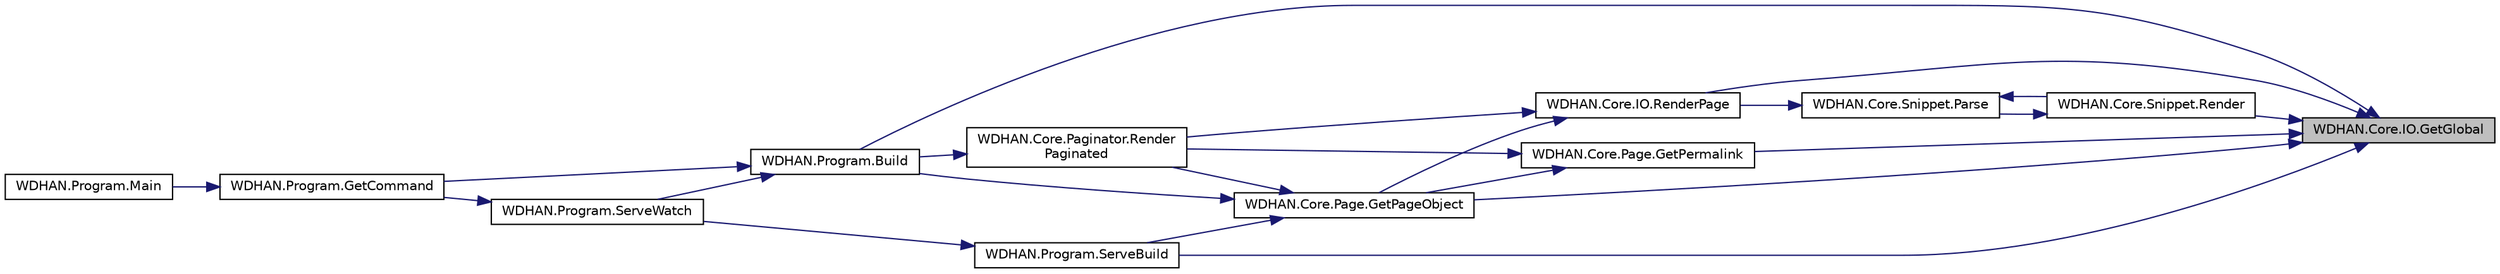 digraph "WDHAN.Core.IO.GetGlobal"
{
 // LATEX_PDF_SIZE
  edge [fontname="Helvetica",fontsize="10",labelfontname="Helvetica",labelfontsize="10"];
  node [fontname="Helvetica",fontsize="10",shape=record];
  rankdir="RL";
  Node1 [label="WDHAN.Core.IO.GetGlobal",height=0.2,width=0.4,color="black", fillcolor="grey75", style="filled", fontcolor="black",tooltip="Get file representing project's Global context"];
  Node1 -> Node2 [dir="back",color="midnightblue",fontsize="10",style="solid",fontname="Helvetica"];
  Node2 [label="WDHAN.Program.Build",height=0.2,width=0.4,color="black", fillcolor="white", style="filled",URL="$class_w_d_h_a_n_1_1_program.html#a39b3a643de124a4b93ba5428a47f2fd5",tooltip="The standard WDHAN build process"];
  Node2 -> Node3 [dir="back",color="midnightblue",fontsize="10",style="solid",fontname="Helvetica"];
  Node3 [label="WDHAN.Program.GetCommand",height=0.2,width=0.4,color="black", fillcolor="white", style="filled",URL="$class_w_d_h_a_n_1_1_program.html#a606b7eaece0f2ec760d7f286220aacbf",tooltip="Perform actions specified by command calls"];
  Node3 -> Node4 [dir="back",color="midnightblue",fontsize="10",style="solid",fontname="Helvetica"];
  Node4 [label="WDHAN.Program.Main",height=0.2,width=0.4,color="black", fillcolor="white", style="filled",URL="$class_w_d_h_a_n_1_1_program.html#a14e480627de46617460535940f6ccd02",tooltip="Handle primary tool information, such as command inputs and current directory"];
  Node2 -> Node5 [dir="back",color="midnightblue",fontsize="10",style="solid",fontname="Helvetica"];
  Node5 [label="WDHAN.Program.ServeWatch",height=0.2,width=0.4,color="black", fillcolor="white", style="filled",URL="$class_w_d_h_a_n_1_1_program.html#a8f7df5ec0b455119b0a036e679fe3ac9",tooltip="Watch the file system for changes (initial component of the serve command)"];
  Node5 -> Node3 [dir="back",color="midnightblue",fontsize="10",style="solid",fontname="Helvetica"];
  Node1 -> Node6 [dir="back",color="midnightblue",fontsize="10",style="solid",fontname="Helvetica"];
  Node6 [label="WDHAN.Core.Page.GetPageObject",height=0.2,width=0.4,color="black", fillcolor="white", style="filled",URL="$class_w_d_h_a_n_1_1_core_1_1_page.html#a292f66b0e00db3129dd8db67c6235599",tooltip="Parses a given page into a JObject"];
  Node6 -> Node2 [dir="back",color="midnightblue",fontsize="10",style="solid",fontname="Helvetica"];
  Node6 -> Node7 [dir="back",color="midnightblue",fontsize="10",style="solid",fontname="Helvetica"];
  Node7 [label="WDHAN.Core.Paginator.Render\lPaginated",height=0.2,width=0.4,color="black", fillcolor="white", style="filled",URL="$class_w_d_h_a_n_1_1_core_1_1_paginator.html#abd6c49a658ae78968a631cc0330e70a2",tooltip="Outputs a paginated version of a page (requires {{ page.paginate }} and {{ page.collection }})"];
  Node7 -> Node2 [dir="back",color="midnightblue",fontsize="10",style="solid",fontname="Helvetica"];
  Node6 -> Node8 [dir="back",color="midnightblue",fontsize="10",style="solid",fontname="Helvetica"];
  Node8 [label="WDHAN.Program.ServeBuild",height=0.2,width=0.4,color="black", fillcolor="white", style="filled",URL="$class_w_d_h_a_n_1_1_program.html#a89a40868dfd12772997b75e186bfd075",tooltip="Rebuild changed files (final component of the serve command)"];
  Node8 -> Node5 [dir="back",color="midnightblue",fontsize="10",style="solid",fontname="Helvetica"];
  Node1 -> Node9 [dir="back",color="midnightblue",fontsize="10",style="solid",fontname="Helvetica"];
  Node9 [label="WDHAN.Core.Page.GetPermalink",height=0.2,width=0.4,color="black", fillcolor="white", style="filled",URL="$class_w_d_h_a_n_1_1_core_1_1_page.html#af7df462e29be7bdd0dec6b76539b3409",tooltip="Parses the permalink using given metadata to generate an output path"];
  Node9 -> Node6 [dir="back",color="midnightblue",fontsize="10",style="solid",fontname="Helvetica"];
  Node9 -> Node7 [dir="back",color="midnightblue",fontsize="10",style="solid",fontname="Helvetica"];
  Node1 -> Node10 [dir="back",color="midnightblue",fontsize="10",style="solid",fontname="Helvetica"];
  Node10 [label="WDHAN.Core.Snippet.Render",height=0.2,width=0.4,color="black", fillcolor="white", style="filled",URL="$class_w_d_h_a_n_1_1_core_1_1_snippet.html#a7e0224d917f9b89fbf1dd86b0ff751af",tooltip="Renders Snippets"];
  Node10 -> Node11 [dir="back",color="midnightblue",fontsize="10",style="solid",fontname="Helvetica"];
  Node11 [label="WDHAN.Core.Snippet.Parse",height=0.2,width=0.4,color="black", fillcolor="white", style="filled",URL="$class_w_d_h_a_n_1_1_core_1_1_snippet.html#ade414a9921aa39851fd7a1c6b51496e0",tooltip="Parses through each {! snippet !} call in a page and evaluates them"];
  Node11 -> Node10 [dir="back",color="midnightblue",fontsize="10",style="solid",fontname="Helvetica"];
  Node11 -> Node12 [dir="back",color="midnightblue",fontsize="10",style="solid",fontname="Helvetica"];
  Node12 [label="WDHAN.Core.IO.RenderPage",height=0.2,width=0.4,color="black", fillcolor="white", style="filled",URL="$class_w_d_h_a_n_1_1_core_1_1_i_o.html#ab3eed26626103b9aa4c6b3e1bd170daf",tooltip="Take layout, place Markdig-parsed content in layout, evaluate includes, render with Scriban"];
  Node12 -> Node6 [dir="back",color="midnightblue",fontsize="10",style="solid",fontname="Helvetica"];
  Node12 -> Node7 [dir="back",color="midnightblue",fontsize="10",style="solid",fontname="Helvetica"];
  Node1 -> Node12 [dir="back",color="midnightblue",fontsize="10",style="solid",fontname="Helvetica"];
  Node1 -> Node8 [dir="back",color="midnightblue",fontsize="10",style="solid",fontname="Helvetica"];
}
